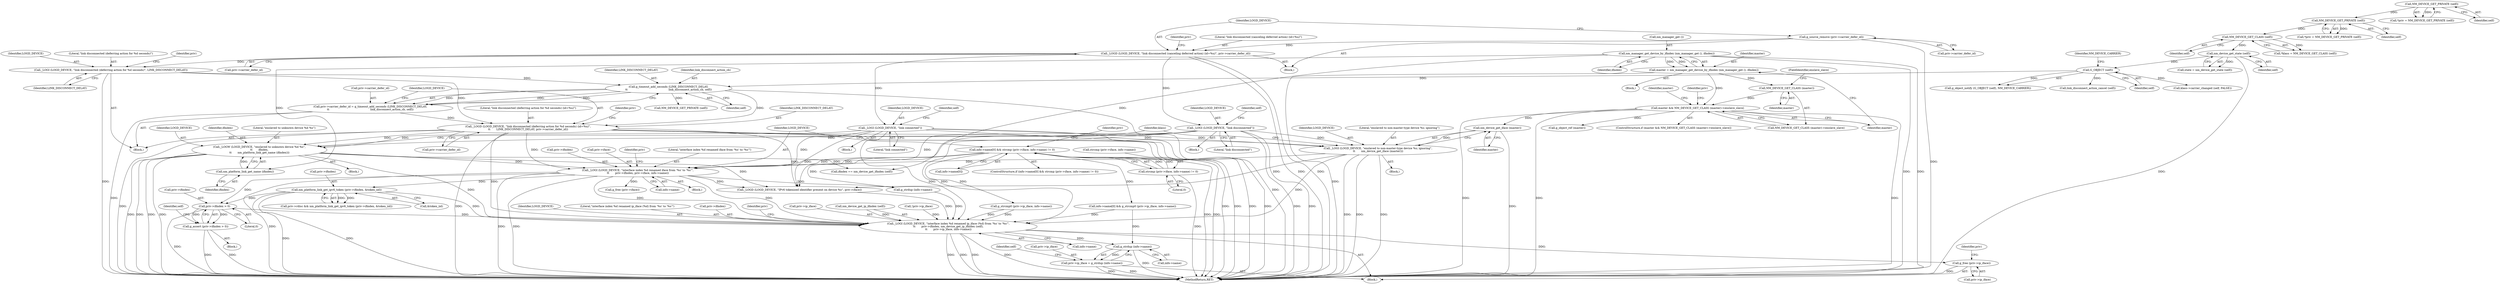 digraph "0_NetworkManager_d5fc88e573fa58b93034b04d35a2454f5d28cad9@pointer" {
"1001799" [label="(Call,priv->ifindex > 0)"];
"1001748" [label="(Call,nm_platform_link_get_ipv6_token (priv->ifindex, &token_iid))"];
"1001654" [label="(Call,_LOGI (LOGD_DEVICE, \"interface index %d renamed iface from '%s' to '%s'\",\n\t\t       priv->ifindex, priv->iface, info->name))"];
"1001566" [label="(Call,_LOGW (LOGD_DEVICE, \"enslaved to unknown device %d %s\",\n\t\t       ifindex,\n\t\t       nm_platform_link_get_name (ifindex)))"];
"1001461" [label="(Call,_LOGD (LOGD_DEVICE, \"link disconnected (deferring action for %d seconds) (id=%u)\",\n\t\t       LINK_DISCONNECT_DELAY, priv->carrier_defer_id))"];
"1001449" [label="(Call,_LOGI (LOGD_DEVICE, \"link disconnected (deferring action for %d seconds)\", LINK_DISCONNECT_DELAY))"];
"1001359" [label="(Call,_LOGD (LOGD_DEVICE, \"link disconnected (canceling deferred action) (id=%u)\", priv->carrier_defer_id))"];
"1001355" [label="(Call,g_source_remove (priv->carrier_defer_id))"];
"1001457" [label="(Call,g_timeout_add_seconds (LINK_DISCONNECT_DELAY,\n\t\t                                                link_disconnect_action_cb, self))"];
"1001399" [label="(Call,G_OBJECT (self))"];
"1001384" [label="(Call,nm_device_get_state (self))"];
"1001379" [label="(Call,NM_DEVICE_GET_CLASS (self))"];
"1001374" [label="(Call,NM_DEVICE_GET_PRIVATE (self))"];
"1001348" [label="(Call,NM_DEVICE_GET_PRIVATE (self))"];
"1001453" [label="(Call,priv->carrier_defer_id = g_timeout_add_seconds (LINK_DISCONNECT_DELAY,\n\t\t                                                link_disconnect_action_cb, self))"];
"1001407" [label="(Call,_LOGI (LOGD_DEVICE, \"link connected\"))"];
"1001441" [label="(Call,_LOGI (LOGD_DEVICE, \"link disconnected\"))"];
"1001570" [label="(Call,nm_platform_link_get_name (ifindex))"];
"1001529" [label="(Call,nm_manager_get_device_by_ifindex (nm_manager_get (), ifindex))"];
"1001559" [label="(Call,_LOGI (LOGD_DEVICE, \"enslaved to non-master-type device %s; ignoring\",\n\t\t       nm_device_get_iface (master)))"];
"1001562" [label="(Call,nm_device_get_iface (master))"];
"1001533" [label="(Call,master && NM_DEVICE_GET_CLASS (master)->enslave_slave)"];
"1001527" [label="(Call,master = nm_manager_get_device_by_ifindex (nm_manager_get (), ifindex))"];
"1001536" [label="(Call,NM_DEVICE_GET_CLASS (master))"];
"1001638" [label="(Call,info->name[0] && strcmp (priv->iface, info->name) != 0)"];
"1001644" [label="(Call,strcmp (priv->iface, info->name) != 0)"];
"1001798" [label="(Call,g_assert (priv->ifindex > 0))"];
"1001882" [label="(Call,_LOGI (LOGD_DEVICE, \"interface index %d renamed ip_iface (%d) from '%s' to '%s'\",\n\t\t       priv->ifindex, nm_device_get_ip_ifindex (self),\n\t\t       priv->ip_iface, info->name))"];
"1001896" [label="(Call,g_free (priv->ip_iface))"];
"1001904" [label="(Call,g_strdup (info->name))"];
"1001900" [label="(Call,priv->ip_iface = g_strdup (info->name))"];
"1001755" [label="(Call,_LOGD (LOGD_DEVICE, \"IPv6 tokenized identifier present on device %s\", priv->iface))"];
"1001441" [label="(Call,_LOGI (LOGD_DEVICE, \"link disconnected\"))"];
"1001538" [label="(FieldIdentifier,enslave_slave)"];
"1001562" [label="(Call,nm_device_get_iface (master))"];
"1001520" [label="(Block,)"];
"1001656" [label="(Literal,\"interface index %d renamed iface from '%s' to '%s'\")"];
"1001408" [label="(Identifier,LOGD_DEVICE)"];
"1001346" [label="(Call,*priv = NM_DEVICE_GET_PRIVATE (self))"];
"1001537" [label="(Identifier,master)"];
"1001902" [label="(Identifier,priv)"];
"1001375" [label="(Identifier,self)"];
"1001348" [label="(Call,NM_DEVICE_GET_PRIVATE (self))"];
"1001666" [label="(Call,g_free (priv->iface))"];
"1001543" [label="(Identifier,priv)"];
"1001655" [label="(Identifier,LOGD_DEVICE)"];
"1001896" [label="(Call,g_free (priv->ip_iface))"];
"1001657" [label="(Call,priv->ifindex)"];
"1001654" [label="(Call,_LOGI (LOGD_DEVICE, \"interface index %d renamed iface from '%s' to '%s'\",\n\t\t       priv->ifindex, priv->iface, info->name))"];
"1001893" [label="(Call,info->name)"];
"1001406" [label="(Block,)"];
"1001528" [label="(Identifier,master)"];
"1001560" [label="(Identifier,LOGD_DEVICE)"];
"1001874" [label="(Call,g_strcmp0 (priv->ip_iface, info->name))"];
"1001904" [label="(Call,g_strdup (info->name))"];
"1001561" [label="(Literal,\"enslaved to non-master-type device %s; ignoring\")"];
"1001748" [label="(Call,nm_platform_link_get_ipv6_token (priv->ifindex, &token_iid))"];
"1001411" [label="(Identifier,self)"];
"1001355" [label="(Call,g_source_remove (priv->carrier_defer_id))"];
"1001806" [label="(Identifier,self)"];
"1001458" [label="(Identifier,LINK_DISCONNECT_DELAY)"];
"1001472" [label="(Call,NM_DEVICE_GET_PRIVATE (self))"];
"1001385" [label="(Identifier,self)"];
"1001744" [label="(Call,priv->rdisc && nm_platform_link_get_ipv6_token (priv->ifindex, &token_iid))"];
"1001459" [label="(Identifier,link_disconnect_action_cb)"];
"1001883" [label="(Identifier,LOGD_DEVICE)"];
"1001535" [label="(Call,NM_DEVICE_GET_CLASS (master)->enslave_slave)"];
"1001401" [label="(Identifier,NM_DEVICE_CARRIER)"];
"1001384" [label="(Call,nm_device_get_state (self))"];
"1001663" [label="(Call,info->name)"];
"1001881" [label="(Block,)"];
"1001558" [label="(Block,)"];
"1001444" [label="(Call,klass->carrier_changed (self, FALSE))"];
"1001443" [label="(Literal,\"link disconnected\")"];
"1001565" [label="(Block,)"];
"1001374" [label="(Call,NM_DEVICE_GET_PRIVATE (self))"];
"1001571" [label="(Identifier,ifindex)"];
"1001901" [label="(Call,priv->ip_iface)"];
"1001407" [label="(Call,_LOGI (LOGD_DEVICE, \"link connected\"))"];
"1001359" [label="(Call,_LOGD (LOGD_DEVICE, \"link disconnected (canceling deferred action) (id=%u)\", priv->carrier_defer_id))"];
"1001749" [label="(Call,priv->ifindex)"];
"1001463" [label="(Literal,\"link disconnected (deferring action for %d seconds) (id=%u)\")"];
"1001570" [label="(Call,nm_platform_link_get_name (ifindex))"];
"1001465" [label="(Call,priv->carrier_defer_id)"];
"1001377" [label="(Call,*klass = NM_DEVICE_GET_CLASS (self))"];
"1001460" [label="(Identifier,self)"];
"1001440" [label="(Block,)"];
"1001448" [label="(Block,)"];
"1001400" [label="(Identifier,self)"];
"1001529" [label="(Call,nm_manager_get_device_by_ifindex (nm_manager_get (), ifindex))"];
"1001798" [label="(Call,g_assert (priv->ifindex > 0))"];
"1001639" [label="(Call,info->name[0])"];
"1001399" [label="(Call,G_OBJECT (self))"];
"1001382" [label="(Call,state = nm_device_get_state (self))"];
"1001559" [label="(Call,_LOGI (LOGD_DEVICE, \"enslaved to non-master-type device %s; ignoring\",\n\t\t       nm_device_get_iface (master)))"];
"1001701" [label="(Identifier,priv)"];
"1001575" [label="(Identifier,klass)"];
"1001790" [label="(Block,)"];
"1001530" [label="(Call,nm_manager_get ())"];
"1001379" [label="(Call,NM_DEVICE_GET_CLASS (self))"];
"1001645" [label="(Call,strcmp (priv->iface, info->name))"];
"1001900" [label="(Call,priv->ip_iface = g_strdup (info->name))"];
"1001884" [label="(Literal,\"interface index %d renamed ip_iface (%d) from '%s' to '%s'\")"];
"1001752" [label="(Call,&token_iid)"];
"1001868" [label="(Call,info->name[0] && g_strcmp0 (priv->ip_iface, info->name))"];
"1001449" [label="(Call,_LOGI (LOGD_DEVICE, \"link disconnected (deferring action for %d seconds)\", LINK_DISCONNECT_DELAY))"];
"1001442" [label="(Identifier,LOGD_DEVICE)"];
"1001453" [label="(Call,priv->carrier_defer_id = g_timeout_add_seconds (LINK_DISCONNECT_DELAY,\n\t\t                                                link_disconnect_action_cb, self))"];
"1001563" [label="(Identifier,master)"];
"1001380" [label="(Identifier,self)"];
"1001652" [label="(Literal,0)"];
"1001534" [label="(Identifier,master)"];
"1001803" [label="(Literal,0)"];
"1001557" [label="(Identifier,master)"];
"1001885" [label="(Call,priv->ifindex)"];
"1001454" [label="(Call,priv->carrier_defer_id)"];
"1001445" [label="(Identifier,self)"];
"1001898" [label="(Identifier,priv)"];
"1001354" [label="(Block,)"];
"1001455" [label="(Identifier,priv)"];
"1001660" [label="(Call,priv->iface)"];
"1001462" [label="(Identifier,LOGD_DEVICE)"];
"1001533" [label="(Call,master && NM_DEVICE_GET_CLASS (master)->enslave_slave)"];
"1001882" [label="(Call,_LOGI (LOGD_DEVICE, \"interface index %d renamed ip_iface (%d) from '%s' to '%s'\",\n\t\t       priv->ifindex, nm_device_get_ip_ifindex (self),\n\t\t       priv->ip_iface, info->name))"];
"1001452" [label="(Identifier,LINK_DISCONNECT_DELAY)"];
"1001905" [label="(Call,info->name)"];
"1001638" [label="(Call,info->name[0] && strcmp (priv->iface, info->name) != 0)"];
"1001362" [label="(Call,priv->carrier_defer_id)"];
"1007368" [label="(MethodReturn,RET)"];
"1001637" [label="(ControlStructure,if (info->name[0] && strcmp (priv->iface, info->name) != 0))"];
"1001450" [label="(Identifier,LOGD_DEVICE)"];
"1001568" [label="(Literal,\"enslaved to unknown device %d %s\")"];
"1001531" [label="(Identifier,ifindex)"];
"1001527" [label="(Call,master = nm_manager_get_device_by_ifindex (nm_manager_get (), ifindex))"];
"1001451" [label="(Literal,\"link disconnected (deferring action for %d seconds)\")"];
"1001668" [label="(Identifier,priv)"];
"1001536" [label="(Call,NM_DEVICE_GET_CLASS (master))"];
"1001799" [label="(Call,priv->ifindex > 0)"];
"1001461" [label="(Call,_LOGD (LOGD_DEVICE, \"link disconnected (deferring action for %d seconds) (id=%u)\",\n\t\t       LINK_DISCONNECT_DELAY, priv->carrier_defer_id))"];
"1001567" [label="(Identifier,LOGD_DEVICE)"];
"1001674" [label="(Call,g_strdup (info->name))"];
"1001890" [label="(Call,priv->ip_iface)"];
"1001566" [label="(Call,_LOGW (LOGD_DEVICE, \"enslaved to unknown device %d %s\",\n\t\t       ifindex,\n\t\t       nm_platform_link_get_name (ifindex)))"];
"1001398" [label="(Call,g_object_notify (G_OBJECT (self), NM_DEVICE_CARRIER))"];
"1001410" [label="(Call,link_disconnect_action_cancel (self))"];
"1001888" [label="(Call,nm_device_get_ip_ifindex (self))"];
"1001653" [label="(Block,)"];
"1001471" [label="(Identifier,priv)"];
"1001372" [label="(Call,*priv = NM_DEVICE_GET_PRIVATE (self))"];
"1001549" [label="(Call,g_object_ref (master))"];
"1001897" [label="(Call,priv->ip_iface)"];
"1001921" [label="(Call,ifindex == nm_device_get_ifindex (self))"];
"1001360" [label="(Identifier,LOGD_DEVICE)"];
"1001367" [label="(Identifier,priv)"];
"1001457" [label="(Call,g_timeout_add_seconds (LINK_DISCONNECT_DELAY,\n\t\t                                                link_disconnect_action_cb, self))"];
"1001910" [label="(Identifier,self)"];
"1001356" [label="(Call,priv->carrier_defer_id)"];
"1001532" [label="(ControlStructure,if (master && NM_DEVICE_GET_CLASS (master)->enslave_slave))"];
"1001800" [label="(Call,priv->ifindex)"];
"1001464" [label="(Identifier,LINK_DISCONNECT_DELAY)"];
"1001644" [label="(Call,strcmp (priv->iface, info->name) != 0)"];
"1001349" [label="(Identifier,self)"];
"1001569" [label="(Identifier,ifindex)"];
"1001680" [label="(Call,!priv->ip_iface)"];
"1001361" [label="(Literal,\"link disconnected (canceling deferred action) (id=%u)\")"];
"1001409" [label="(Literal,\"link connected\")"];
"1001799" -> "1001798"  [label="AST: "];
"1001799" -> "1001803"  [label="CFG: "];
"1001800" -> "1001799"  [label="AST: "];
"1001803" -> "1001799"  [label="AST: "];
"1001798" -> "1001799"  [label="CFG: "];
"1001799" -> "1007368"  [label="DDG: "];
"1001799" -> "1001798"  [label="DDG: "];
"1001799" -> "1001798"  [label="DDG: "];
"1001748" -> "1001799"  [label="DDG: "];
"1001654" -> "1001799"  [label="DDG: "];
"1001799" -> "1001882"  [label="DDG: "];
"1001748" -> "1001744"  [label="AST: "];
"1001748" -> "1001752"  [label="CFG: "];
"1001749" -> "1001748"  [label="AST: "];
"1001752" -> "1001748"  [label="AST: "];
"1001744" -> "1001748"  [label="CFG: "];
"1001748" -> "1007368"  [label="DDG: "];
"1001748" -> "1007368"  [label="DDG: "];
"1001748" -> "1001744"  [label="DDG: "];
"1001748" -> "1001744"  [label="DDG: "];
"1001654" -> "1001748"  [label="DDG: "];
"1001748" -> "1001882"  [label="DDG: "];
"1001654" -> "1001653"  [label="AST: "];
"1001654" -> "1001663"  [label="CFG: "];
"1001655" -> "1001654"  [label="AST: "];
"1001656" -> "1001654"  [label="AST: "];
"1001657" -> "1001654"  [label="AST: "];
"1001660" -> "1001654"  [label="AST: "];
"1001663" -> "1001654"  [label="AST: "];
"1001668" -> "1001654"  [label="CFG: "];
"1001654" -> "1007368"  [label="DDG: "];
"1001654" -> "1007368"  [label="DDG: "];
"1001654" -> "1007368"  [label="DDG: "];
"1001566" -> "1001654"  [label="DDG: "];
"1001461" -> "1001654"  [label="DDG: "];
"1001407" -> "1001654"  [label="DDG: "];
"1001441" -> "1001654"  [label="DDG: "];
"1001559" -> "1001654"  [label="DDG: "];
"1001638" -> "1001654"  [label="DDG: "];
"1001654" -> "1001666"  [label="DDG: "];
"1001654" -> "1001674"  [label="DDG: "];
"1001654" -> "1001755"  [label="DDG: "];
"1001654" -> "1001882"  [label="DDG: "];
"1001654" -> "1001882"  [label="DDG: "];
"1001566" -> "1001565"  [label="AST: "];
"1001566" -> "1001570"  [label="CFG: "];
"1001567" -> "1001566"  [label="AST: "];
"1001568" -> "1001566"  [label="AST: "];
"1001569" -> "1001566"  [label="AST: "];
"1001570" -> "1001566"  [label="AST: "];
"1001575" -> "1001566"  [label="CFG: "];
"1001566" -> "1007368"  [label="DDG: "];
"1001566" -> "1007368"  [label="DDG: "];
"1001566" -> "1007368"  [label="DDG: "];
"1001566" -> "1007368"  [label="DDG: "];
"1001461" -> "1001566"  [label="DDG: "];
"1001407" -> "1001566"  [label="DDG: "];
"1001441" -> "1001566"  [label="DDG: "];
"1001570" -> "1001566"  [label="DDG: "];
"1001566" -> "1001755"  [label="DDG: "];
"1001566" -> "1001882"  [label="DDG: "];
"1001566" -> "1001921"  [label="DDG: "];
"1001461" -> "1001448"  [label="AST: "];
"1001461" -> "1001465"  [label="CFG: "];
"1001462" -> "1001461"  [label="AST: "];
"1001463" -> "1001461"  [label="AST: "];
"1001464" -> "1001461"  [label="AST: "];
"1001465" -> "1001461"  [label="AST: "];
"1001471" -> "1001461"  [label="CFG: "];
"1001461" -> "1007368"  [label="DDG: "];
"1001461" -> "1007368"  [label="DDG: "];
"1001461" -> "1007368"  [label="DDG: "];
"1001461" -> "1007368"  [label="DDG: "];
"1001449" -> "1001461"  [label="DDG: "];
"1001457" -> "1001461"  [label="DDG: "];
"1001453" -> "1001461"  [label="DDG: "];
"1001461" -> "1001559"  [label="DDG: "];
"1001461" -> "1001755"  [label="DDG: "];
"1001461" -> "1001882"  [label="DDG: "];
"1001449" -> "1001448"  [label="AST: "];
"1001449" -> "1001452"  [label="CFG: "];
"1001450" -> "1001449"  [label="AST: "];
"1001451" -> "1001449"  [label="AST: "];
"1001452" -> "1001449"  [label="AST: "];
"1001455" -> "1001449"  [label="CFG: "];
"1001449" -> "1007368"  [label="DDG: "];
"1001359" -> "1001449"  [label="DDG: "];
"1001449" -> "1001457"  [label="DDG: "];
"1001359" -> "1001354"  [label="AST: "];
"1001359" -> "1001362"  [label="CFG: "];
"1001360" -> "1001359"  [label="AST: "];
"1001361" -> "1001359"  [label="AST: "];
"1001362" -> "1001359"  [label="AST: "];
"1001367" -> "1001359"  [label="CFG: "];
"1001359" -> "1007368"  [label="DDG: "];
"1001359" -> "1007368"  [label="DDG: "];
"1001355" -> "1001359"  [label="DDG: "];
"1001359" -> "1001407"  [label="DDG: "];
"1001359" -> "1001441"  [label="DDG: "];
"1001355" -> "1001354"  [label="AST: "];
"1001355" -> "1001356"  [label="CFG: "];
"1001356" -> "1001355"  [label="AST: "];
"1001360" -> "1001355"  [label="CFG: "];
"1001355" -> "1007368"  [label="DDG: "];
"1001457" -> "1001453"  [label="AST: "];
"1001457" -> "1001460"  [label="CFG: "];
"1001458" -> "1001457"  [label="AST: "];
"1001459" -> "1001457"  [label="AST: "];
"1001460" -> "1001457"  [label="AST: "];
"1001453" -> "1001457"  [label="CFG: "];
"1001457" -> "1007368"  [label="DDG: "];
"1001457" -> "1001453"  [label="DDG: "];
"1001457" -> "1001453"  [label="DDG: "];
"1001457" -> "1001453"  [label="DDG: "];
"1001399" -> "1001457"  [label="DDG: "];
"1001457" -> "1001472"  [label="DDG: "];
"1001399" -> "1001398"  [label="AST: "];
"1001399" -> "1001400"  [label="CFG: "];
"1001400" -> "1001399"  [label="AST: "];
"1001401" -> "1001399"  [label="CFG: "];
"1001399" -> "1001398"  [label="DDG: "];
"1001384" -> "1001399"  [label="DDG: "];
"1001399" -> "1001410"  [label="DDG: "];
"1001399" -> "1001444"  [label="DDG: "];
"1001384" -> "1001382"  [label="AST: "];
"1001384" -> "1001385"  [label="CFG: "];
"1001385" -> "1001384"  [label="AST: "];
"1001382" -> "1001384"  [label="CFG: "];
"1001384" -> "1007368"  [label="DDG: "];
"1001384" -> "1001382"  [label="DDG: "];
"1001379" -> "1001384"  [label="DDG: "];
"1001379" -> "1001377"  [label="AST: "];
"1001379" -> "1001380"  [label="CFG: "];
"1001380" -> "1001379"  [label="AST: "];
"1001377" -> "1001379"  [label="CFG: "];
"1001379" -> "1001377"  [label="DDG: "];
"1001374" -> "1001379"  [label="DDG: "];
"1001374" -> "1001372"  [label="AST: "];
"1001374" -> "1001375"  [label="CFG: "];
"1001375" -> "1001374"  [label="AST: "];
"1001372" -> "1001374"  [label="CFG: "];
"1001374" -> "1001372"  [label="DDG: "];
"1001348" -> "1001374"  [label="DDG: "];
"1001348" -> "1001346"  [label="AST: "];
"1001348" -> "1001349"  [label="CFG: "];
"1001349" -> "1001348"  [label="AST: "];
"1001346" -> "1001348"  [label="CFG: "];
"1001348" -> "1001346"  [label="DDG: "];
"1001453" -> "1001448"  [label="AST: "];
"1001454" -> "1001453"  [label="AST: "];
"1001462" -> "1001453"  [label="CFG: "];
"1001453" -> "1007368"  [label="DDG: "];
"1001407" -> "1001406"  [label="AST: "];
"1001407" -> "1001409"  [label="CFG: "];
"1001408" -> "1001407"  [label="AST: "];
"1001409" -> "1001407"  [label="AST: "];
"1001411" -> "1001407"  [label="CFG: "];
"1001407" -> "1007368"  [label="DDG: "];
"1001407" -> "1007368"  [label="DDG: "];
"1001407" -> "1001559"  [label="DDG: "];
"1001407" -> "1001755"  [label="DDG: "];
"1001407" -> "1001882"  [label="DDG: "];
"1001441" -> "1001440"  [label="AST: "];
"1001441" -> "1001443"  [label="CFG: "];
"1001442" -> "1001441"  [label="AST: "];
"1001443" -> "1001441"  [label="AST: "];
"1001445" -> "1001441"  [label="CFG: "];
"1001441" -> "1007368"  [label="DDG: "];
"1001441" -> "1007368"  [label="DDG: "];
"1001441" -> "1001559"  [label="DDG: "];
"1001441" -> "1001755"  [label="DDG: "];
"1001441" -> "1001882"  [label="DDG: "];
"1001570" -> "1001571"  [label="CFG: "];
"1001571" -> "1001570"  [label="AST: "];
"1001529" -> "1001570"  [label="DDG: "];
"1001529" -> "1001527"  [label="AST: "];
"1001529" -> "1001531"  [label="CFG: "];
"1001530" -> "1001529"  [label="AST: "];
"1001531" -> "1001529"  [label="AST: "];
"1001527" -> "1001529"  [label="CFG: "];
"1001529" -> "1007368"  [label="DDG: "];
"1001529" -> "1007368"  [label="DDG: "];
"1001529" -> "1001527"  [label="DDG: "];
"1001529" -> "1001527"  [label="DDG: "];
"1001529" -> "1001921"  [label="DDG: "];
"1001559" -> "1001558"  [label="AST: "];
"1001559" -> "1001562"  [label="CFG: "];
"1001560" -> "1001559"  [label="AST: "];
"1001561" -> "1001559"  [label="AST: "];
"1001562" -> "1001559"  [label="AST: "];
"1001575" -> "1001559"  [label="CFG: "];
"1001559" -> "1007368"  [label="DDG: "];
"1001559" -> "1007368"  [label="DDG: "];
"1001559" -> "1007368"  [label="DDG: "];
"1001562" -> "1001559"  [label="DDG: "];
"1001559" -> "1001755"  [label="DDG: "];
"1001559" -> "1001882"  [label="DDG: "];
"1001562" -> "1001563"  [label="CFG: "];
"1001563" -> "1001562"  [label="AST: "];
"1001562" -> "1007368"  [label="DDG: "];
"1001533" -> "1001562"  [label="DDG: "];
"1001533" -> "1001532"  [label="AST: "];
"1001533" -> "1001534"  [label="CFG: "];
"1001533" -> "1001535"  [label="CFG: "];
"1001534" -> "1001533"  [label="AST: "];
"1001535" -> "1001533"  [label="AST: "];
"1001543" -> "1001533"  [label="CFG: "];
"1001557" -> "1001533"  [label="CFG: "];
"1001533" -> "1007368"  [label="DDG: "];
"1001533" -> "1007368"  [label="DDG: "];
"1001533" -> "1007368"  [label="DDG: "];
"1001527" -> "1001533"  [label="DDG: "];
"1001536" -> "1001533"  [label="DDG: "];
"1001533" -> "1001549"  [label="DDG: "];
"1001527" -> "1001520"  [label="AST: "];
"1001528" -> "1001527"  [label="AST: "];
"1001534" -> "1001527"  [label="CFG: "];
"1001527" -> "1007368"  [label="DDG: "];
"1001527" -> "1001536"  [label="DDG: "];
"1001536" -> "1001535"  [label="AST: "];
"1001536" -> "1001537"  [label="CFG: "];
"1001537" -> "1001536"  [label="AST: "];
"1001538" -> "1001536"  [label="CFG: "];
"1001638" -> "1001637"  [label="AST: "];
"1001638" -> "1001639"  [label="CFG: "];
"1001638" -> "1001644"  [label="CFG: "];
"1001639" -> "1001638"  [label="AST: "];
"1001644" -> "1001638"  [label="AST: "];
"1001655" -> "1001638"  [label="CFG: "];
"1001701" -> "1001638"  [label="CFG: "];
"1001638" -> "1007368"  [label="DDG: "];
"1001638" -> "1007368"  [label="DDG: "];
"1001644" -> "1001638"  [label="DDG: "];
"1001644" -> "1001638"  [label="DDG: "];
"1001638" -> "1001674"  [label="DDG: "];
"1001638" -> "1001868"  [label="DDG: "];
"1001638" -> "1001874"  [label="DDG: "];
"1001644" -> "1001652"  [label="CFG: "];
"1001645" -> "1001644"  [label="AST: "];
"1001652" -> "1001644"  [label="AST: "];
"1001644" -> "1007368"  [label="DDG: "];
"1001798" -> "1001790"  [label="AST: "];
"1001806" -> "1001798"  [label="CFG: "];
"1001798" -> "1007368"  [label="DDG: "];
"1001798" -> "1007368"  [label="DDG: "];
"1001882" -> "1001881"  [label="AST: "];
"1001882" -> "1001893"  [label="CFG: "];
"1001883" -> "1001882"  [label="AST: "];
"1001884" -> "1001882"  [label="AST: "];
"1001885" -> "1001882"  [label="AST: "];
"1001888" -> "1001882"  [label="AST: "];
"1001890" -> "1001882"  [label="AST: "];
"1001893" -> "1001882"  [label="AST: "];
"1001898" -> "1001882"  [label="CFG: "];
"1001882" -> "1007368"  [label="DDG: "];
"1001882" -> "1007368"  [label="DDG: "];
"1001882" -> "1007368"  [label="DDG: "];
"1001882" -> "1007368"  [label="DDG: "];
"1001755" -> "1001882"  [label="DDG: "];
"1001888" -> "1001882"  [label="DDG: "];
"1001874" -> "1001882"  [label="DDG: "];
"1001874" -> "1001882"  [label="DDG: "];
"1001680" -> "1001882"  [label="DDG: "];
"1001868" -> "1001882"  [label="DDG: "];
"1001674" -> "1001882"  [label="DDG: "];
"1001882" -> "1001896"  [label="DDG: "];
"1001882" -> "1001904"  [label="DDG: "];
"1001896" -> "1001881"  [label="AST: "];
"1001896" -> "1001897"  [label="CFG: "];
"1001897" -> "1001896"  [label="AST: "];
"1001902" -> "1001896"  [label="CFG: "];
"1001896" -> "1007368"  [label="DDG: "];
"1001904" -> "1001900"  [label="AST: "];
"1001904" -> "1001905"  [label="CFG: "];
"1001905" -> "1001904"  [label="AST: "];
"1001900" -> "1001904"  [label="CFG: "];
"1001904" -> "1007368"  [label="DDG: "];
"1001904" -> "1001900"  [label="DDG: "];
"1001868" -> "1001904"  [label="DDG: "];
"1001900" -> "1001881"  [label="AST: "];
"1001901" -> "1001900"  [label="AST: "];
"1001910" -> "1001900"  [label="CFG: "];
"1001900" -> "1007368"  [label="DDG: "];
"1001900" -> "1007368"  [label="DDG: "];
}
